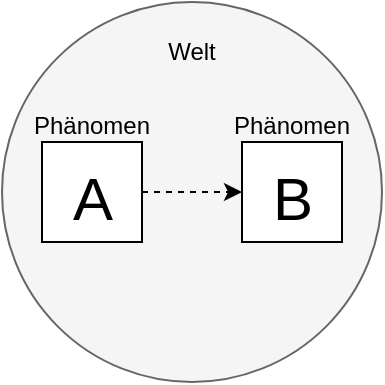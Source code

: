 <mxfile version="21.3.5" type="device">
  <diagram name="Page-1" id="0CjEsdij6rDgHnpGAsx7">
    <mxGraphModel dx="569" dy="300" grid="1" gridSize="10" guides="1" tooltips="1" connect="1" arrows="1" fold="1" page="1" pageScale="1" pageWidth="850" pageHeight="1100" math="0" shadow="0">
      <root>
        <mxCell id="0" />
        <mxCell id="1" parent="0" />
        <mxCell id="wQL28jQcIgw1Ojk5QCgz-2" value="" style="ellipse;whiteSpace=wrap;html=1;aspect=fixed;fillColor=#f5f5f5;fontColor=#333333;strokeColor=#666666;" vertex="1" parent="1">
          <mxGeometry x="220" y="210" width="190" height="190" as="geometry" />
        </mxCell>
        <mxCell id="wQL28jQcIgw1Ojk5QCgz-3" value="" style="whiteSpace=wrap;html=1;aspect=fixed;" vertex="1" parent="1">
          <mxGeometry x="240" y="280" width="50" height="50" as="geometry" />
        </mxCell>
        <mxCell id="wQL28jQcIgw1Ojk5QCgz-4" value="" style="whiteSpace=wrap;html=1;aspect=fixed;" vertex="1" parent="1">
          <mxGeometry x="340" y="280" width="50" height="50" as="geometry" />
        </mxCell>
        <mxCell id="wQL28jQcIgw1Ojk5QCgz-5" value="" style="endArrow=classic;html=1;rounded=0;exitX=1;exitY=0.5;exitDx=0;exitDy=0;entryX=0;entryY=0.5;entryDx=0;entryDy=0;dashed=1;" edge="1" parent="1" source="wQL28jQcIgw1Ojk5QCgz-3" target="wQL28jQcIgw1Ojk5QCgz-4">
          <mxGeometry width="50" height="50" relative="1" as="geometry">
            <mxPoint x="560" y="300" as="sourcePoint" />
            <mxPoint x="610" y="250" as="targetPoint" />
          </mxGeometry>
        </mxCell>
        <mxCell id="wQL28jQcIgw1Ojk5QCgz-6" value="&lt;font style=&quot;font-size: 30px;&quot;&gt;A&lt;/font&gt;" style="text;html=1;strokeColor=none;fillColor=none;align=center;verticalAlign=middle;whiteSpace=wrap;rounded=0;" vertex="1" parent="1">
          <mxGeometry x="253.75" y="298" width="22.5" height="20" as="geometry" />
        </mxCell>
        <mxCell id="wQL28jQcIgw1Ojk5QCgz-7" value="&lt;font style=&quot;font-size: 30px;&quot;&gt;B&lt;/font&gt;" style="text;html=1;strokeColor=none;fillColor=none;align=center;verticalAlign=middle;whiteSpace=wrap;rounded=0;" vertex="1" parent="1">
          <mxGeometry x="353.75" y="298" width="22.5" height="20" as="geometry" />
        </mxCell>
        <mxCell id="wQL28jQcIgw1Ojk5QCgz-10" value="Welt" style="text;html=1;strokeColor=none;fillColor=none;align=center;verticalAlign=middle;whiteSpace=wrap;rounded=0;" vertex="1" parent="1">
          <mxGeometry x="285" y="220" width="60" height="30" as="geometry" />
        </mxCell>
        <mxCell id="wQL28jQcIgw1Ojk5QCgz-11" value="Phänomen" style="text;html=1;strokeColor=none;fillColor=none;align=center;verticalAlign=middle;whiteSpace=wrap;rounded=0;" vertex="1" parent="1">
          <mxGeometry x="235" y="257" width="60" height="30" as="geometry" />
        </mxCell>
        <mxCell id="wQL28jQcIgw1Ojk5QCgz-12" value="Phänomen" style="text;html=1;strokeColor=none;fillColor=none;align=center;verticalAlign=middle;whiteSpace=wrap;rounded=0;" vertex="1" parent="1">
          <mxGeometry x="335" y="257" width="60" height="30" as="geometry" />
        </mxCell>
      </root>
    </mxGraphModel>
  </diagram>
</mxfile>
